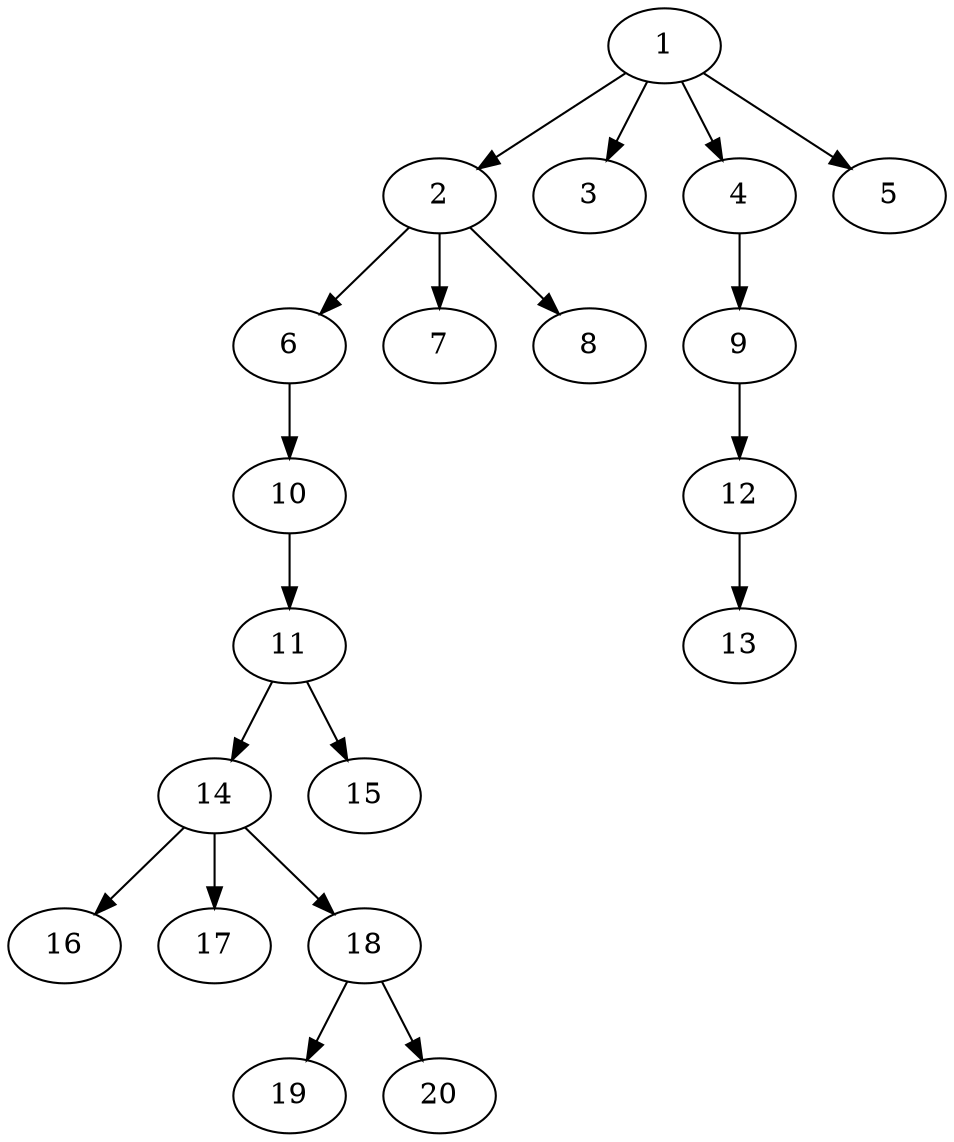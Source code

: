// DAG automatically generated by daggen at Mon Jul 11 21:00:15 2022
// ./daggen -n 20 --fat 0.4 --density 0.2 --regular 0.2 --jump 2 --minalpha 20 --maxalpha 200 --dot -o test.dot 
digraph G {
  1 [size="42997190684", alpha="161.39"]
  1 -> 2 [size ="33554432"]
  1 -> 3 [size ="33554432"]
  1 -> 4 [size ="33554432"]
  1 -> 5 [size ="33554432"]
  2 [size="507128225166", alpha="110.97"]
  2 -> 6 [size ="679477248"]
  2 -> 7 [size ="679477248"]
  2 -> 8 [size ="679477248"]
  3 [size="17966685738", alpha="69.77"]
  4 [size="2185795689", alpha="39.90"]
  4 -> 9 [size ="75497472"]
  5 [size="13890295573", alpha="62.05"]
  6 [size="2114068157", alpha="70.96"]
  6 -> 10 [size ="33554432"]
  7 [size="115407261698", alpha="174.07"]
  8 [size="10724276133", alpha="120.17"]
  9 [size="2161016059", alpha="58.31"]
  9 -> 12 [size ="209715200"]
  10 [size="8086875488", alpha="174.14"]
  10 -> 11 [size ="209715200"]
  11 [size="224576554225", alpha="142.13"]
  11 -> 14 [size ="301989888"]
  11 -> 15 [size ="301989888"]
  12 [size="549755813888", alpha="136.34"]
  12 -> 13 [size ="536870912"]
  13 [size="368293445632", alpha="145.46"]
  14 [size="85112380272", alpha="165.23"]
  14 -> 16 [size ="134217728"]
  14 -> 17 [size ="134217728"]
  14 -> 18 [size ="134217728"]
  15 [size="231928233984", alpha="192.20"]
  16 [size="623960927", alpha="124.68"]
  17 [size="8589934592", alpha="101.03"]
  18 [size="7697793908", alpha="175.91"]
  18 -> 19 [size ="209715200"]
  18 -> 20 [size ="209715200"]
  19 [size="1073741824000", alpha="138.12"]
  20 [size="18135571834", alpha="111.45"]
}
